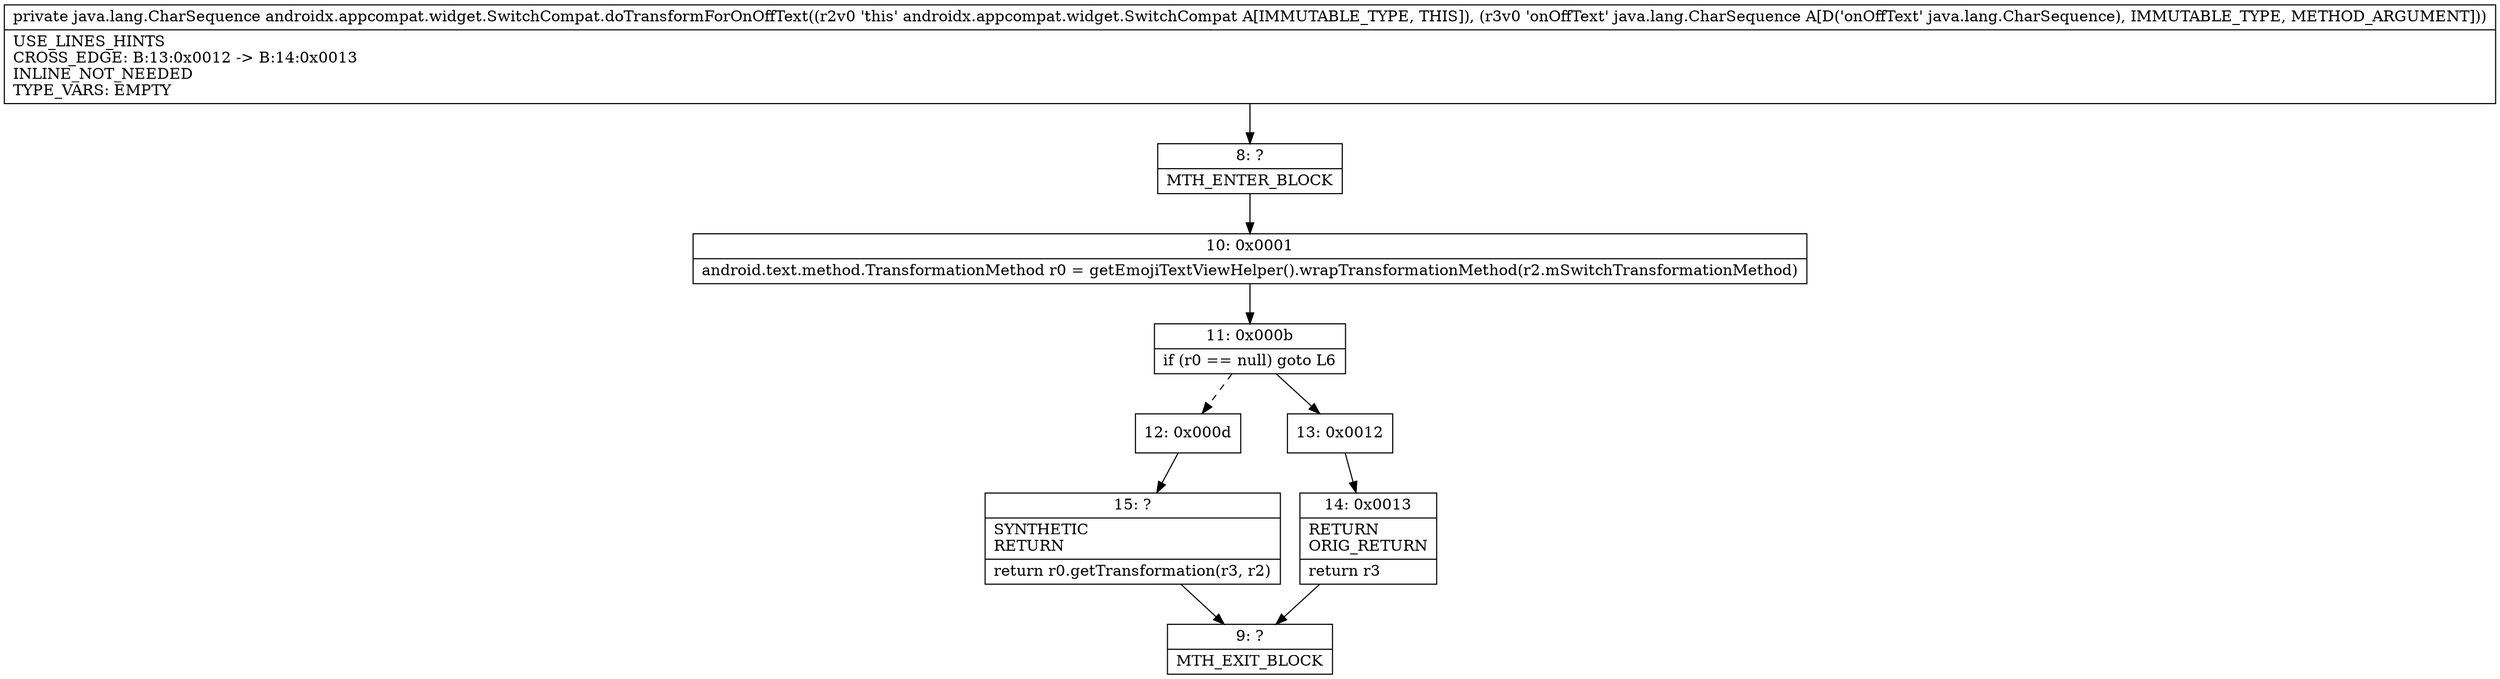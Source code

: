 digraph "CFG forandroidx.appcompat.widget.SwitchCompat.doTransformForOnOffText(Ljava\/lang\/CharSequence;)Ljava\/lang\/CharSequence;" {
Node_8 [shape=record,label="{8\:\ ?|MTH_ENTER_BLOCK\l}"];
Node_10 [shape=record,label="{10\:\ 0x0001|android.text.method.TransformationMethod r0 = getEmojiTextViewHelper().wrapTransformationMethod(r2.mSwitchTransformationMethod)\l}"];
Node_11 [shape=record,label="{11\:\ 0x000b|if (r0 == null) goto L6\l}"];
Node_12 [shape=record,label="{12\:\ 0x000d}"];
Node_15 [shape=record,label="{15\:\ ?|SYNTHETIC\lRETURN\l|return r0.getTransformation(r3, r2)\l}"];
Node_9 [shape=record,label="{9\:\ ?|MTH_EXIT_BLOCK\l}"];
Node_13 [shape=record,label="{13\:\ 0x0012}"];
Node_14 [shape=record,label="{14\:\ 0x0013|RETURN\lORIG_RETURN\l|return r3\l}"];
MethodNode[shape=record,label="{private java.lang.CharSequence androidx.appcompat.widget.SwitchCompat.doTransformForOnOffText((r2v0 'this' androidx.appcompat.widget.SwitchCompat A[IMMUTABLE_TYPE, THIS]), (r3v0 'onOffText' java.lang.CharSequence A[D('onOffText' java.lang.CharSequence), IMMUTABLE_TYPE, METHOD_ARGUMENT]))  | USE_LINES_HINTS\lCROSS_EDGE: B:13:0x0012 \-\> B:14:0x0013\lINLINE_NOT_NEEDED\lTYPE_VARS: EMPTY\l}"];
MethodNode -> Node_8;Node_8 -> Node_10;
Node_10 -> Node_11;
Node_11 -> Node_12[style=dashed];
Node_11 -> Node_13;
Node_12 -> Node_15;
Node_15 -> Node_9;
Node_13 -> Node_14;
Node_14 -> Node_9;
}

